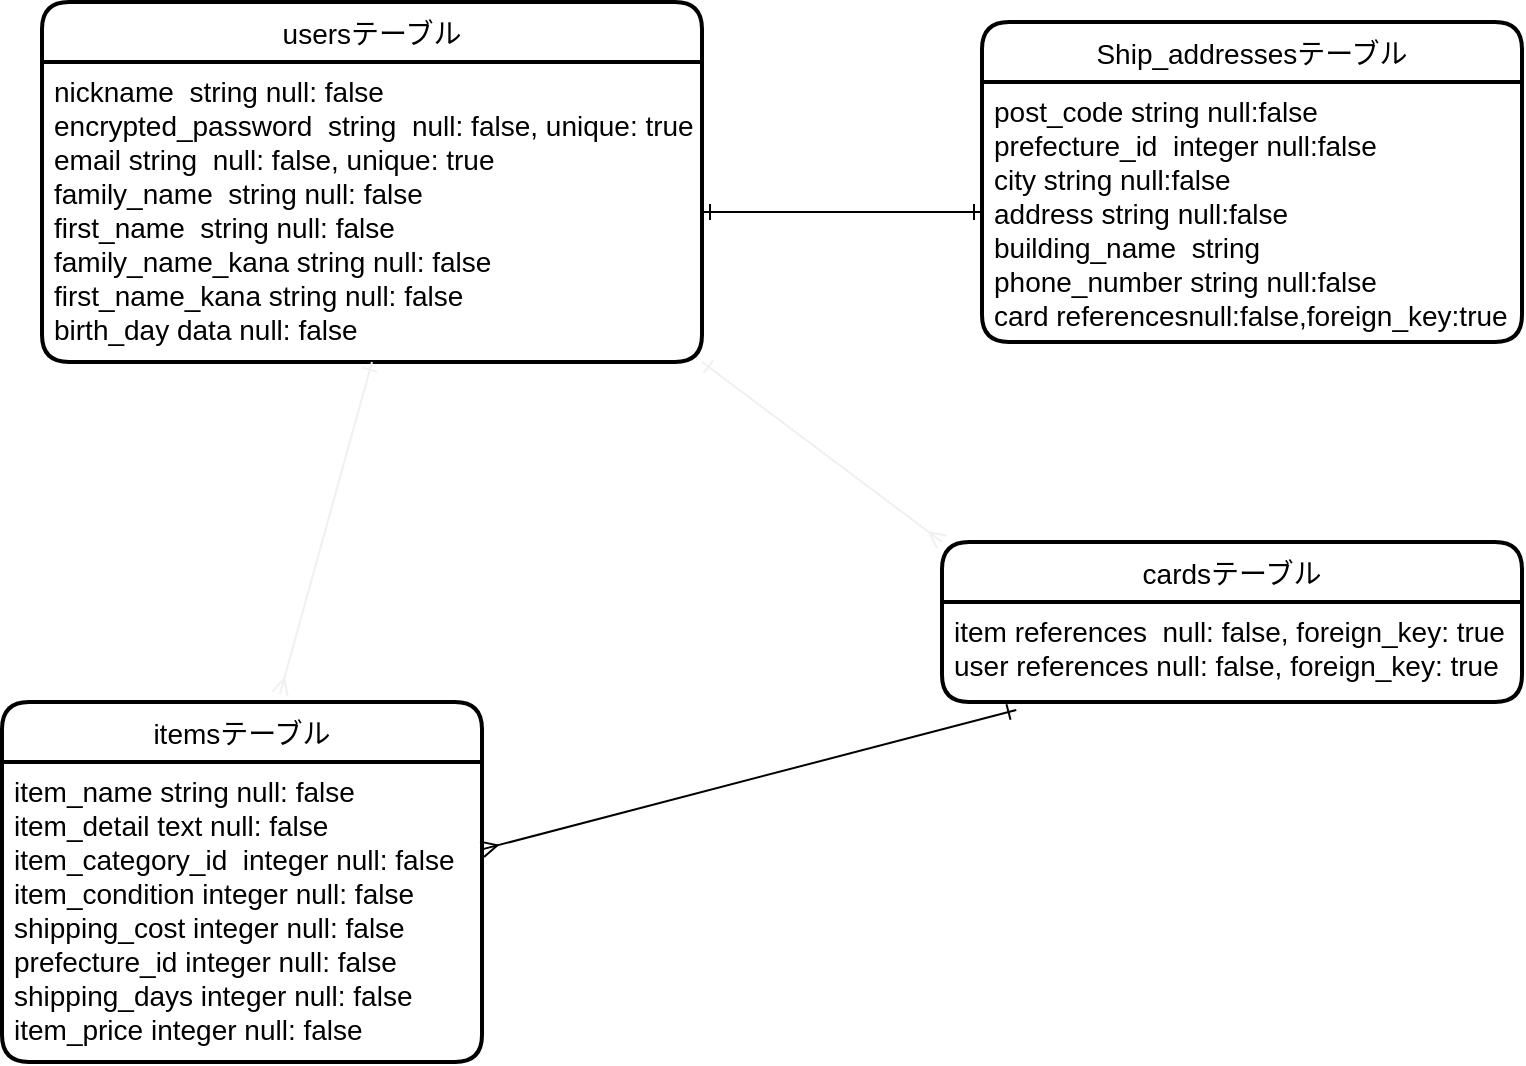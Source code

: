 <mxfile>
    <diagram id="b-1jcsqDYMidQyIbrkRD" name="ページ1">
        <mxGraphModel dx="1140" dy="680" grid="1" gridSize="10" guides="1" tooltips="1" connect="1" arrows="1" fold="1" page="1" pageScale="1" pageWidth="827" pageHeight="1169" math="0" shadow="0">
            <root>
                <mxCell id="0"/>
                <mxCell id="1" parent="0"/>
                <mxCell id="85_vzhjiqKF4pWe78QdD-1" value="usersテーブル" style="swimlane;childLayout=stackLayout;horizontal=1;startSize=30;horizontalStack=0;rounded=1;fontSize=14;fontStyle=0;strokeWidth=2;resizeParent=0;resizeLast=1;shadow=0;dashed=0;align=center;" parent="1" vertex="1">
                    <mxGeometry x="30" y="100" width="330" height="180" as="geometry"/>
                </mxCell>
                <mxCell id="85_vzhjiqKF4pWe78QdD-2" value="nickname  string null: false               &#10;encrypted_password  string  null: false, unique: true&#10;email string  null: false, unique: true &#10;family_name  string null: false&#10;first_name  string null: false&#10;family_name_kana string null: false            &#10;first_name_kana string null: false &#10;birth_day data null: false     " style="align=left;strokeColor=none;fillColor=none;spacingLeft=4;fontSize=14;verticalAlign=top;resizable=0;rotatable=0;part=1;" parent="85_vzhjiqKF4pWe78QdD-1" vertex="1">
                    <mxGeometry y="30" width="330" height="150" as="geometry"/>
                </mxCell>
                <mxCell id="85_vzhjiqKF4pWe78QdD-5" value="cardsテーブル" style="swimlane;childLayout=stackLayout;horizontal=1;startSize=30;horizontalStack=0;rounded=1;fontSize=14;fontStyle=0;strokeWidth=2;resizeParent=0;resizeLast=1;shadow=0;dashed=0;align=center;" parent="1" vertex="1">
                    <mxGeometry x="480" y="370" width="290" height="80" as="geometry"/>
                </mxCell>
                <mxCell id="85_vzhjiqKF4pWe78QdD-6" value="item references  null: false, foreign_key: true&#10;user references null: false, foreign_key: true" style="align=left;strokeColor=none;fillColor=none;spacingLeft=4;fontSize=14;verticalAlign=top;resizable=0;rotatable=0;part=1;" parent="85_vzhjiqKF4pWe78QdD-5" vertex="1">
                    <mxGeometry y="30" width="290" height="50" as="geometry"/>
                </mxCell>
                <mxCell id="85_vzhjiqKF4pWe78QdD-8" value="itemsテーブル" style="swimlane;childLayout=stackLayout;horizontal=1;startSize=30;horizontalStack=0;rounded=1;fontSize=14;fontStyle=0;strokeWidth=2;resizeParent=0;resizeLast=1;shadow=0;dashed=0;align=center;" parent="1" vertex="1">
                    <mxGeometry x="10" y="450" width="240" height="180" as="geometry"/>
                </mxCell>
                <mxCell id="85_vzhjiqKF4pWe78QdD-9" value="item_name string null: false     &#10;item_detail text null: false                  &#10;item_category_id  integer null: false&#10;item_condition integer null: false&#10;shipping_cost integer null: false&#10;prefecture_id integer null: false               &#10;shipping_days integer null: false&#10;item_price integer null: false   " style="align=left;strokeColor=none;fillColor=none;spacingLeft=4;fontSize=14;verticalAlign=top;resizable=0;rotatable=0;part=1;" parent="85_vzhjiqKF4pWe78QdD-8" vertex="1">
                    <mxGeometry y="30" width="240" height="150" as="geometry"/>
                </mxCell>
                <mxCell id="85_vzhjiqKF4pWe78QdD-10" value="Ship_addressesテーブル" style="swimlane;childLayout=stackLayout;horizontal=1;startSize=30;horizontalStack=0;rounded=1;fontSize=14;fontStyle=0;strokeWidth=2;resizeParent=0;resizeLast=1;shadow=0;dashed=0;align=center;" parent="1" vertex="1">
                    <mxGeometry x="500" y="110" width="270" height="160" as="geometry"/>
                </mxCell>
                <mxCell id="85_vzhjiqKF4pWe78QdD-11" value="post_code string null:false                  &#10;prefecture_id  integer null:false             &#10;city string null:false                  &#10;address string null:false                  &#10;building_name  string&#10;phone_number string null:false                  &#10;card referencesnull:false,foreign_key:true" style="align=left;strokeColor=none;fillColor=none;spacingLeft=4;fontSize=14;verticalAlign=top;resizable=0;rotatable=0;part=1;" parent="85_vzhjiqKF4pWe78QdD-10" vertex="1">
                    <mxGeometry y="30" width="270" height="130" as="geometry"/>
                </mxCell>
                <mxCell id="85_vzhjiqKF4pWe78QdD-14" style="edgeStyle=none;html=1;fontSize=14;strokeWidth=1;startArrow=ERone;startFill=0;endArrow=ERone;endFill=0;" parent="1" source="85_vzhjiqKF4pWe78QdD-2" target="85_vzhjiqKF4pWe78QdD-11" edge="1">
                    <mxGeometry relative="1" as="geometry"/>
                </mxCell>
                <mxCell id="85_vzhjiqKF4pWe78QdD-15" style="edgeStyle=none;html=1;exitX=1;exitY=1;exitDx=0;exitDy=0;fontSize=14;startArrow=ERone;startFill=0;endArrow=ERmany;endFill=0;strokeColor=#f0f0f0;strokeWidth=1;entryX=0;entryY=0;entryDx=0;entryDy=0;" parent="1" source="85_vzhjiqKF4pWe78QdD-2" target="85_vzhjiqKF4pWe78QdD-5" edge="1">
                    <mxGeometry relative="1" as="geometry">
                        <mxPoint x="410" y="370" as="targetPoint"/>
                    </mxGeometry>
                </mxCell>
                <mxCell id="85_vzhjiqKF4pWe78QdD-16" style="edgeStyle=none;html=1;exitX=0.5;exitY=1;exitDx=0;exitDy=0;fontSize=14;startArrow=ERone;startFill=0;endArrow=ERmany;endFill=0;strokeColor=#f0f0f0;strokeWidth=1;entryX=0.579;entryY=-0.022;entryDx=0;entryDy=0;entryPerimeter=0;" parent="1" source="85_vzhjiqKF4pWe78QdD-2" edge="1" target="85_vzhjiqKF4pWe78QdD-8">
                    <mxGeometry relative="1" as="geometry">
                        <mxPoint x="205" y="390" as="targetPoint"/>
                    </mxGeometry>
                </mxCell>
                <mxCell id="2" style="edgeStyle=none;html=1;entryX=0.128;entryY=1.08;entryDx=0;entryDy=0;entryPerimeter=0;endArrow=ERone;endFill=0;startArrow=ERmany;startFill=0;" edge="1" parent="1" source="85_vzhjiqKF4pWe78QdD-9" target="85_vzhjiqKF4pWe78QdD-6">
                    <mxGeometry relative="1" as="geometry"/>
                </mxCell>
            </root>
        </mxGraphModel>
    </diagram>
</mxfile>